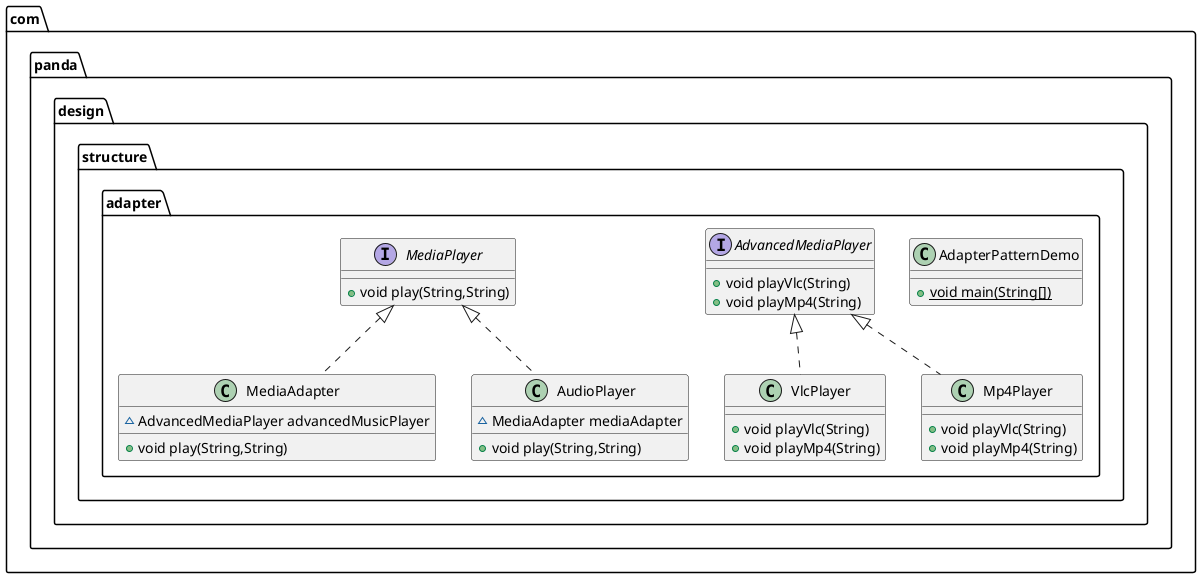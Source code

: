 @startuml
class com.panda.design.structure.adapter.AdapterPatternDemo {
+ {static} void main(String[])
}
class com.panda.design.structure.adapter.MediaAdapter {
~ AdvancedMediaPlayer advancedMusicPlayer
+ void play(String,String)
}
interface com.panda.design.structure.adapter.AdvancedMediaPlayer {
+ void playVlc(String)
+ void playMp4(String)
}
class com.panda.design.structure.adapter.AudioPlayer {
~ MediaAdapter mediaAdapter
+ void play(String,String)
}
interface com.panda.design.structure.adapter.MediaPlayer {
+ void play(String,String)
}
class com.panda.design.structure.adapter.VlcPlayer {
+ void playVlc(String)
+ void playMp4(String)
}
class com.panda.design.structure.adapter.Mp4Player {
+ void playVlc(String)
+ void playMp4(String)
}


com.panda.design.structure.adapter.MediaPlayer <|.. com.panda.design.structure.adapter.MediaAdapter
com.panda.design.structure.adapter.MediaPlayer <|.. com.panda.design.structure.adapter.AudioPlayer
com.panda.design.structure.adapter.AdvancedMediaPlayer <|.. com.panda.design.structure.adapter.VlcPlayer
com.panda.design.structure.adapter.AdvancedMediaPlayer <|.. com.panda.design.structure.adapter.Mp4Player
@enduml